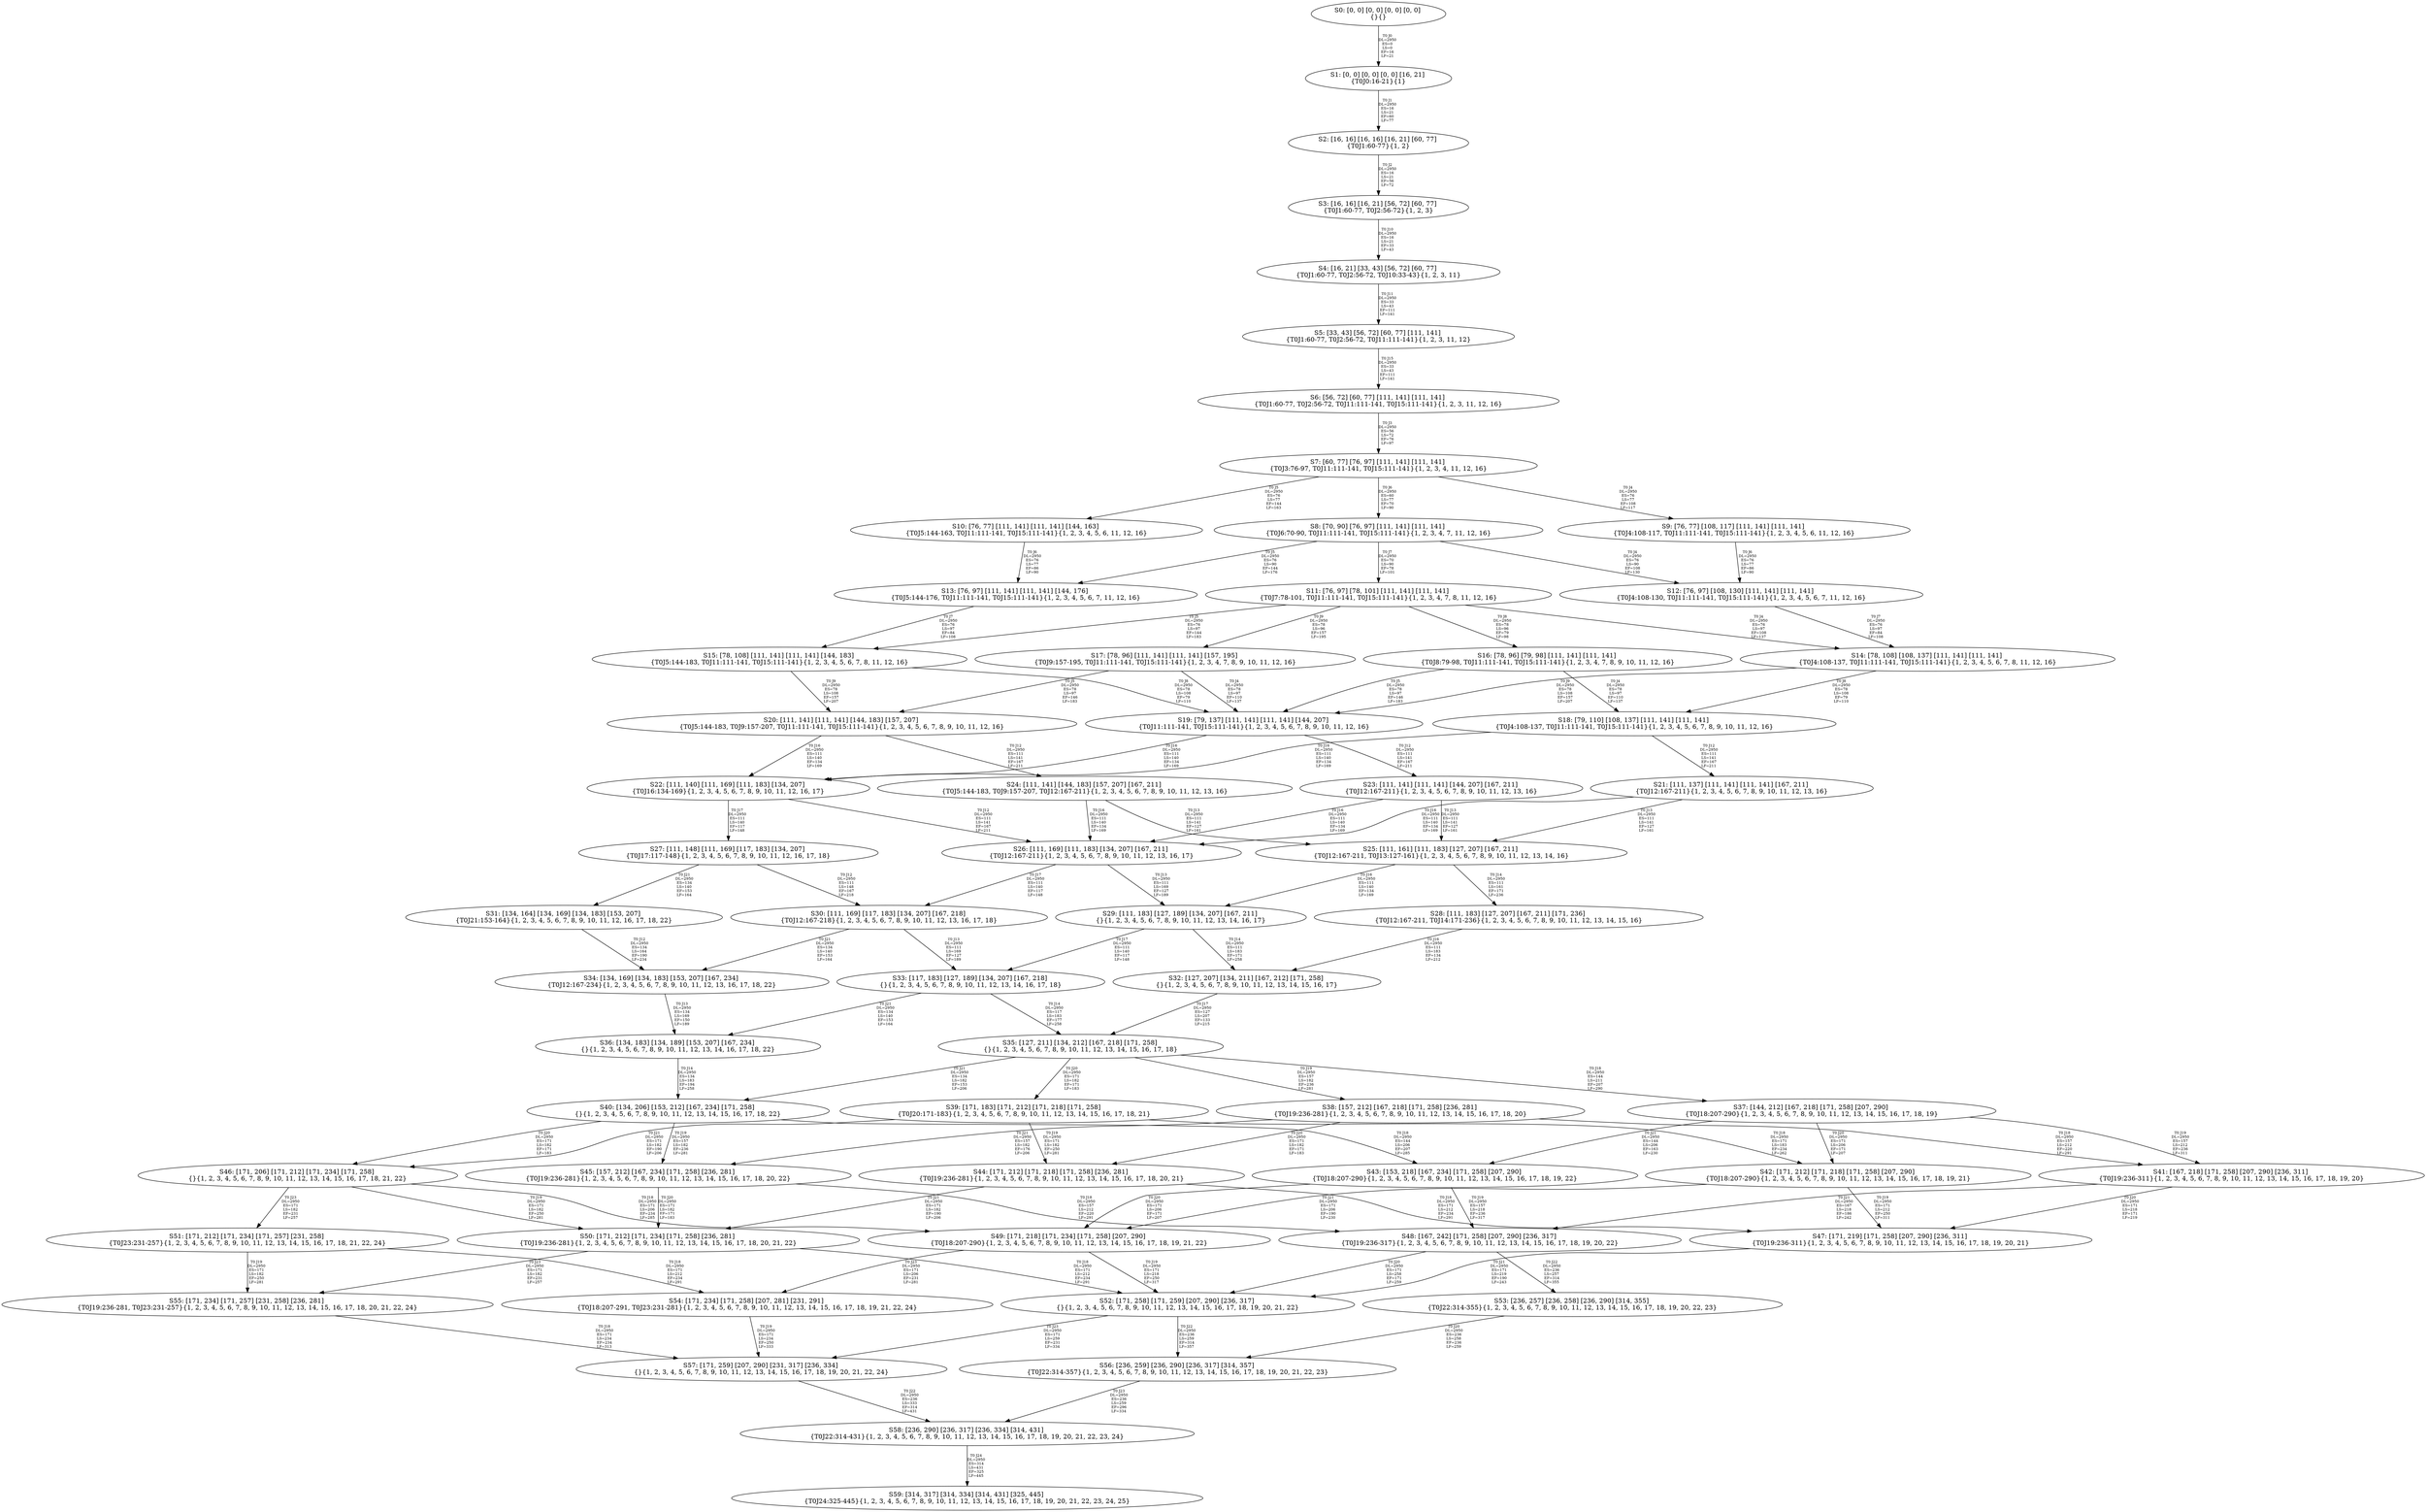 digraph {
	S0[label="S0: [0, 0] [0, 0] [0, 0] [0, 0] \n{}{}"];
	S1[label="S1: [0, 0] [0, 0] [0, 0] [16, 21] \n{T0J0:16-21}{1}"];
	S2[label="S2: [16, 16] [16, 16] [16, 21] [60, 77] \n{T0J1:60-77}{1, 2}"];
	S3[label="S3: [16, 16] [16, 21] [56, 72] [60, 77] \n{T0J1:60-77, T0J2:56-72}{1, 2, 3}"];
	S4[label="S4: [16, 21] [33, 43] [56, 72] [60, 77] \n{T0J1:60-77, T0J2:56-72, T0J10:33-43}{1, 2, 3, 11}"];
	S5[label="S5: [33, 43] [56, 72] [60, 77] [111, 141] \n{T0J1:60-77, T0J2:56-72, T0J11:111-141}{1, 2, 3, 11, 12}"];
	S6[label="S6: [56, 72] [60, 77] [111, 141] [111, 141] \n{T0J1:60-77, T0J2:56-72, T0J11:111-141, T0J15:111-141}{1, 2, 3, 11, 12, 16}"];
	S7[label="S7: [60, 77] [76, 97] [111, 141] [111, 141] \n{T0J3:76-97, T0J11:111-141, T0J15:111-141}{1, 2, 3, 4, 11, 12, 16}"];
	S8[label="S8: [70, 90] [76, 97] [111, 141] [111, 141] \n{T0J6:70-90, T0J11:111-141, T0J15:111-141}{1, 2, 3, 4, 7, 11, 12, 16}"];
	S9[label="S9: [76, 77] [108, 117] [111, 141] [111, 141] \n{T0J4:108-117, T0J11:111-141, T0J15:111-141}{1, 2, 3, 4, 5, 6, 11, 12, 16}"];
	S10[label="S10: [76, 77] [111, 141] [111, 141] [144, 163] \n{T0J5:144-163, T0J11:111-141, T0J15:111-141}{1, 2, 3, 4, 5, 6, 11, 12, 16}"];
	S11[label="S11: [76, 97] [78, 101] [111, 141] [111, 141] \n{T0J7:78-101, T0J11:111-141, T0J15:111-141}{1, 2, 3, 4, 7, 8, 11, 12, 16}"];
	S12[label="S12: [76, 97] [108, 130] [111, 141] [111, 141] \n{T0J4:108-130, T0J11:111-141, T0J15:111-141}{1, 2, 3, 4, 5, 6, 7, 11, 12, 16}"];
	S13[label="S13: [76, 97] [111, 141] [111, 141] [144, 176] \n{T0J5:144-176, T0J11:111-141, T0J15:111-141}{1, 2, 3, 4, 5, 6, 7, 11, 12, 16}"];
	S14[label="S14: [78, 108] [108, 137] [111, 141] [111, 141] \n{T0J4:108-137, T0J11:111-141, T0J15:111-141}{1, 2, 3, 4, 5, 6, 7, 8, 11, 12, 16}"];
	S15[label="S15: [78, 108] [111, 141] [111, 141] [144, 183] \n{T0J5:144-183, T0J11:111-141, T0J15:111-141}{1, 2, 3, 4, 5, 6, 7, 8, 11, 12, 16}"];
	S16[label="S16: [78, 96] [79, 98] [111, 141] [111, 141] \n{T0J8:79-98, T0J11:111-141, T0J15:111-141}{1, 2, 3, 4, 7, 8, 9, 10, 11, 12, 16}"];
	S17[label="S17: [78, 96] [111, 141] [111, 141] [157, 195] \n{T0J9:157-195, T0J11:111-141, T0J15:111-141}{1, 2, 3, 4, 7, 8, 9, 10, 11, 12, 16}"];
	S18[label="S18: [79, 110] [108, 137] [111, 141] [111, 141] \n{T0J4:108-137, T0J11:111-141, T0J15:111-141}{1, 2, 3, 4, 5, 6, 7, 8, 9, 10, 11, 12, 16}"];
	S19[label="S19: [79, 137] [111, 141] [111, 141] [144, 207] \n{T0J11:111-141, T0J15:111-141}{1, 2, 3, 4, 5, 6, 7, 8, 9, 10, 11, 12, 16}"];
	S20[label="S20: [111, 141] [111, 141] [144, 183] [157, 207] \n{T0J5:144-183, T0J9:157-207, T0J11:111-141, T0J15:111-141}{1, 2, 3, 4, 5, 6, 7, 8, 9, 10, 11, 12, 16}"];
	S21[label="S21: [111, 137] [111, 141] [111, 141] [167, 211] \n{T0J12:167-211}{1, 2, 3, 4, 5, 6, 7, 8, 9, 10, 11, 12, 13, 16}"];
	S22[label="S22: [111, 140] [111, 169] [111, 183] [134, 207] \n{T0J16:134-169}{1, 2, 3, 4, 5, 6, 7, 8, 9, 10, 11, 12, 16, 17}"];
	S23[label="S23: [111, 141] [111, 141] [144, 207] [167, 211] \n{T0J12:167-211}{1, 2, 3, 4, 5, 6, 7, 8, 9, 10, 11, 12, 13, 16}"];
	S24[label="S24: [111, 141] [144, 183] [157, 207] [167, 211] \n{T0J5:144-183, T0J9:157-207, T0J12:167-211}{1, 2, 3, 4, 5, 6, 7, 8, 9, 10, 11, 12, 13, 16}"];
	S25[label="S25: [111, 161] [111, 183] [127, 207] [167, 211] \n{T0J12:167-211, T0J13:127-161}{1, 2, 3, 4, 5, 6, 7, 8, 9, 10, 11, 12, 13, 14, 16}"];
	S26[label="S26: [111, 169] [111, 183] [134, 207] [167, 211] \n{T0J12:167-211}{1, 2, 3, 4, 5, 6, 7, 8, 9, 10, 11, 12, 13, 16, 17}"];
	S27[label="S27: [111, 148] [111, 169] [117, 183] [134, 207] \n{T0J17:117-148}{1, 2, 3, 4, 5, 6, 7, 8, 9, 10, 11, 12, 16, 17, 18}"];
	S28[label="S28: [111, 183] [127, 207] [167, 211] [171, 236] \n{T0J12:167-211, T0J14:171-236}{1, 2, 3, 4, 5, 6, 7, 8, 9, 10, 11, 12, 13, 14, 15, 16}"];
	S29[label="S29: [111, 183] [127, 189] [134, 207] [167, 211] \n{}{1, 2, 3, 4, 5, 6, 7, 8, 9, 10, 11, 12, 13, 14, 16, 17}"];
	S30[label="S30: [111, 169] [117, 183] [134, 207] [167, 218] \n{T0J12:167-218}{1, 2, 3, 4, 5, 6, 7, 8, 9, 10, 11, 12, 13, 16, 17, 18}"];
	S31[label="S31: [134, 164] [134, 169] [134, 183] [153, 207] \n{T0J21:153-164}{1, 2, 3, 4, 5, 6, 7, 8, 9, 10, 11, 12, 16, 17, 18, 22}"];
	S32[label="S32: [127, 207] [134, 211] [167, 212] [171, 258] \n{}{1, 2, 3, 4, 5, 6, 7, 8, 9, 10, 11, 12, 13, 14, 15, 16, 17}"];
	S33[label="S33: [117, 183] [127, 189] [134, 207] [167, 218] \n{}{1, 2, 3, 4, 5, 6, 7, 8, 9, 10, 11, 12, 13, 14, 16, 17, 18}"];
	S34[label="S34: [134, 169] [134, 183] [153, 207] [167, 234] \n{T0J12:167-234}{1, 2, 3, 4, 5, 6, 7, 8, 9, 10, 11, 12, 13, 16, 17, 18, 22}"];
	S35[label="S35: [127, 211] [134, 212] [167, 218] [171, 258] \n{}{1, 2, 3, 4, 5, 6, 7, 8, 9, 10, 11, 12, 13, 14, 15, 16, 17, 18}"];
	S36[label="S36: [134, 183] [134, 189] [153, 207] [167, 234] \n{}{1, 2, 3, 4, 5, 6, 7, 8, 9, 10, 11, 12, 13, 14, 16, 17, 18, 22}"];
	S37[label="S37: [144, 212] [167, 218] [171, 258] [207, 290] \n{T0J18:207-290}{1, 2, 3, 4, 5, 6, 7, 8, 9, 10, 11, 12, 13, 14, 15, 16, 17, 18, 19}"];
	S38[label="S38: [157, 212] [167, 218] [171, 258] [236, 281] \n{T0J19:236-281}{1, 2, 3, 4, 5, 6, 7, 8, 9, 10, 11, 12, 13, 14, 15, 16, 17, 18, 20}"];
	S39[label="S39: [171, 183] [171, 212] [171, 218] [171, 258] \n{T0J20:171-183}{1, 2, 3, 4, 5, 6, 7, 8, 9, 10, 11, 12, 13, 14, 15, 16, 17, 18, 21}"];
	S40[label="S40: [134, 206] [153, 212] [167, 234] [171, 258] \n{}{1, 2, 3, 4, 5, 6, 7, 8, 9, 10, 11, 12, 13, 14, 15, 16, 17, 18, 22}"];
	S41[label="S41: [167, 218] [171, 258] [207, 290] [236, 311] \n{T0J19:236-311}{1, 2, 3, 4, 5, 6, 7, 8, 9, 10, 11, 12, 13, 14, 15, 16, 17, 18, 19, 20}"];
	S42[label="S42: [171, 212] [171, 218] [171, 258] [207, 290] \n{T0J18:207-290}{1, 2, 3, 4, 5, 6, 7, 8, 9, 10, 11, 12, 13, 14, 15, 16, 17, 18, 19, 21}"];
	S43[label="S43: [153, 218] [167, 234] [171, 258] [207, 290] \n{T0J18:207-290}{1, 2, 3, 4, 5, 6, 7, 8, 9, 10, 11, 12, 13, 14, 15, 16, 17, 18, 19, 22}"];
	S44[label="S44: [171, 212] [171, 218] [171, 258] [236, 281] \n{T0J19:236-281}{1, 2, 3, 4, 5, 6, 7, 8, 9, 10, 11, 12, 13, 14, 15, 16, 17, 18, 20, 21}"];
	S45[label="S45: [157, 212] [167, 234] [171, 258] [236, 281] \n{T0J19:236-281}{1, 2, 3, 4, 5, 6, 7, 8, 9, 10, 11, 12, 13, 14, 15, 16, 17, 18, 20, 22}"];
	S46[label="S46: [171, 206] [171, 212] [171, 234] [171, 258] \n{}{1, 2, 3, 4, 5, 6, 7, 8, 9, 10, 11, 12, 13, 14, 15, 16, 17, 18, 21, 22}"];
	S47[label="S47: [171, 219] [171, 258] [207, 290] [236, 311] \n{T0J19:236-311}{1, 2, 3, 4, 5, 6, 7, 8, 9, 10, 11, 12, 13, 14, 15, 16, 17, 18, 19, 20, 21}"];
	S48[label="S48: [167, 242] [171, 258] [207, 290] [236, 317] \n{T0J19:236-317}{1, 2, 3, 4, 5, 6, 7, 8, 9, 10, 11, 12, 13, 14, 15, 16, 17, 18, 19, 20, 22}"];
	S49[label="S49: [171, 218] [171, 234] [171, 258] [207, 290] \n{T0J18:207-290}{1, 2, 3, 4, 5, 6, 7, 8, 9, 10, 11, 12, 13, 14, 15, 16, 17, 18, 19, 21, 22}"];
	S50[label="S50: [171, 212] [171, 234] [171, 258] [236, 281] \n{T0J19:236-281}{1, 2, 3, 4, 5, 6, 7, 8, 9, 10, 11, 12, 13, 14, 15, 16, 17, 18, 20, 21, 22}"];
	S51[label="S51: [171, 212] [171, 234] [171, 257] [231, 258] \n{T0J23:231-257}{1, 2, 3, 4, 5, 6, 7, 8, 9, 10, 11, 12, 13, 14, 15, 16, 17, 18, 21, 22, 24}"];
	S52[label="S52: [171, 258] [171, 259] [207, 290] [236, 317] \n{}{1, 2, 3, 4, 5, 6, 7, 8, 9, 10, 11, 12, 13, 14, 15, 16, 17, 18, 19, 20, 21, 22}"];
	S53[label="S53: [236, 257] [236, 258] [236, 290] [314, 355] \n{T0J22:314-355}{1, 2, 3, 4, 5, 6, 7, 8, 9, 10, 11, 12, 13, 14, 15, 16, 17, 18, 19, 20, 22, 23}"];
	S54[label="S54: [171, 234] [171, 258] [207, 281] [231, 291] \n{T0J18:207-291, T0J23:231-281}{1, 2, 3, 4, 5, 6, 7, 8, 9, 10, 11, 12, 13, 14, 15, 16, 17, 18, 19, 21, 22, 24}"];
	S55[label="S55: [171, 234] [171, 257] [231, 258] [236, 281] \n{T0J19:236-281, T0J23:231-257}{1, 2, 3, 4, 5, 6, 7, 8, 9, 10, 11, 12, 13, 14, 15, 16, 17, 18, 20, 21, 22, 24}"];
	S56[label="S56: [236, 259] [236, 290] [236, 317] [314, 357] \n{T0J22:314-357}{1, 2, 3, 4, 5, 6, 7, 8, 9, 10, 11, 12, 13, 14, 15, 16, 17, 18, 19, 20, 21, 22, 23}"];
	S57[label="S57: [171, 259] [207, 290] [231, 317] [236, 334] \n{}{1, 2, 3, 4, 5, 6, 7, 8, 9, 10, 11, 12, 13, 14, 15, 16, 17, 18, 19, 20, 21, 22, 24}"];
	S58[label="S58: [236, 290] [236, 317] [236, 334] [314, 431] \n{T0J22:314-431}{1, 2, 3, 4, 5, 6, 7, 8, 9, 10, 11, 12, 13, 14, 15, 16, 17, 18, 19, 20, 21, 22, 23, 24}"];
	S59[label="S59: [314, 317] [314, 334] [314, 431] [325, 445] \n{T0J24:325-445}{1, 2, 3, 4, 5, 6, 7, 8, 9, 10, 11, 12, 13, 14, 15, 16, 17, 18, 19, 20, 21, 22, 23, 24, 25}"];
	S0 -> S1[label="T0 J0\nDL=2950\nES=0\nLS=0\nEF=16\nLF=21",fontsize=8];
	S1 -> S2[label="T0 J1\nDL=2950\nES=16\nLS=21\nEF=60\nLF=77",fontsize=8];
	S2 -> S3[label="T0 J2\nDL=2950\nES=16\nLS=21\nEF=56\nLF=72",fontsize=8];
	S3 -> S4[label="T0 J10\nDL=2950\nES=16\nLS=21\nEF=33\nLF=43",fontsize=8];
	S4 -> S5[label="T0 J11\nDL=2950\nES=33\nLS=43\nEF=111\nLF=141",fontsize=8];
	S5 -> S6[label="T0 J15\nDL=2950\nES=33\nLS=43\nEF=111\nLF=141",fontsize=8];
	S6 -> S7[label="T0 J3\nDL=2950\nES=56\nLS=72\nEF=76\nLF=97",fontsize=8];
	S7 -> S9[label="T0 J4\nDL=2950\nES=76\nLS=77\nEF=108\nLF=117",fontsize=8];
	S7 -> S10[label="T0 J5\nDL=2950\nES=76\nLS=77\nEF=144\nLF=163",fontsize=8];
	S7 -> S8[label="T0 J6\nDL=2950\nES=60\nLS=77\nEF=70\nLF=90",fontsize=8];
	S8 -> S12[label="T0 J4\nDL=2950\nES=76\nLS=90\nEF=108\nLF=130",fontsize=8];
	S8 -> S13[label="T0 J5\nDL=2950\nES=76\nLS=90\nEF=144\nLF=176",fontsize=8];
	S8 -> S11[label="T0 J7\nDL=2950\nES=70\nLS=90\nEF=78\nLF=101",fontsize=8];
	S9 -> S12[label="T0 J6\nDL=2950\nES=76\nLS=77\nEF=86\nLF=90",fontsize=8];
	S10 -> S13[label="T0 J6\nDL=2950\nES=76\nLS=77\nEF=86\nLF=90",fontsize=8];
	S11 -> S14[label="T0 J4\nDL=2950\nES=76\nLS=97\nEF=108\nLF=137",fontsize=8];
	S11 -> S15[label="T0 J5\nDL=2950\nES=76\nLS=97\nEF=144\nLF=183",fontsize=8];
	S11 -> S16[label="T0 J8\nDL=2950\nES=78\nLS=96\nEF=79\nLF=98",fontsize=8];
	S11 -> S17[label="T0 J9\nDL=2950\nES=78\nLS=96\nEF=157\nLF=195",fontsize=8];
	S12 -> S14[label="T0 J7\nDL=2950\nES=76\nLS=97\nEF=84\nLF=108",fontsize=8];
	S13 -> S15[label="T0 J7\nDL=2950\nES=76\nLS=97\nEF=84\nLF=108",fontsize=8];
	S14 -> S18[label="T0 J8\nDL=2950\nES=78\nLS=108\nEF=79\nLF=110",fontsize=8];
	S14 -> S19[label="T0 J9\nDL=2950\nES=78\nLS=108\nEF=157\nLF=207",fontsize=8];
	S15 -> S19[label="T0 J8\nDL=2950\nES=78\nLS=108\nEF=79\nLF=110",fontsize=8];
	S15 -> S20[label="T0 J9\nDL=2950\nES=78\nLS=108\nEF=157\nLF=207",fontsize=8];
	S16 -> S18[label="T0 J4\nDL=2950\nES=78\nLS=97\nEF=110\nLF=137",fontsize=8];
	S16 -> S19[label="T0 J5\nDL=2950\nES=78\nLS=97\nEF=146\nLF=183",fontsize=8];
	S17 -> S19[label="T0 J4\nDL=2950\nES=78\nLS=97\nEF=110\nLF=137",fontsize=8];
	S17 -> S20[label="T0 J5\nDL=2950\nES=78\nLS=97\nEF=146\nLF=183",fontsize=8];
	S18 -> S21[label="T0 J12\nDL=2950\nES=111\nLS=141\nEF=167\nLF=211",fontsize=8];
	S18 -> S22[label="T0 J16\nDL=2950\nES=111\nLS=140\nEF=134\nLF=169",fontsize=8];
	S19 -> S23[label="T0 J12\nDL=2950\nES=111\nLS=141\nEF=167\nLF=211",fontsize=8];
	S19 -> S22[label="T0 J16\nDL=2950\nES=111\nLS=140\nEF=134\nLF=169",fontsize=8];
	S20 -> S24[label="T0 J12\nDL=2950\nES=111\nLS=141\nEF=167\nLF=211",fontsize=8];
	S20 -> S22[label="T0 J16\nDL=2950\nES=111\nLS=140\nEF=134\nLF=169",fontsize=8];
	S21 -> S25[label="T0 J13\nDL=2950\nES=111\nLS=141\nEF=127\nLF=161",fontsize=8];
	S21 -> S26[label="T0 J16\nDL=2950\nES=111\nLS=140\nEF=134\nLF=169",fontsize=8];
	S22 -> S26[label="T0 J12\nDL=2950\nES=111\nLS=141\nEF=167\nLF=211",fontsize=8];
	S22 -> S27[label="T0 J17\nDL=2950\nES=111\nLS=140\nEF=117\nLF=148",fontsize=8];
	S23 -> S25[label="T0 J13\nDL=2950\nES=111\nLS=141\nEF=127\nLF=161",fontsize=8];
	S23 -> S26[label="T0 J16\nDL=2950\nES=111\nLS=140\nEF=134\nLF=169",fontsize=8];
	S24 -> S25[label="T0 J13\nDL=2950\nES=111\nLS=141\nEF=127\nLF=161",fontsize=8];
	S24 -> S26[label="T0 J16\nDL=2950\nES=111\nLS=140\nEF=134\nLF=169",fontsize=8];
	S25 -> S28[label="T0 J14\nDL=2950\nES=111\nLS=161\nEF=171\nLF=236",fontsize=8];
	S25 -> S29[label="T0 J16\nDL=2950\nES=111\nLS=140\nEF=134\nLF=169",fontsize=8];
	S26 -> S29[label="T0 J13\nDL=2950\nES=111\nLS=169\nEF=127\nLF=189",fontsize=8];
	S26 -> S30[label="T0 J17\nDL=2950\nES=111\nLS=140\nEF=117\nLF=148",fontsize=8];
	S27 -> S30[label="T0 J12\nDL=2950\nES=111\nLS=148\nEF=167\nLF=218",fontsize=8];
	S27 -> S31[label="T0 J21\nDL=2950\nES=134\nLS=140\nEF=153\nLF=164",fontsize=8];
	S28 -> S32[label="T0 J16\nDL=2950\nES=111\nLS=183\nEF=134\nLF=212",fontsize=8];
	S29 -> S32[label="T0 J14\nDL=2950\nES=111\nLS=183\nEF=171\nLF=258",fontsize=8];
	S29 -> S33[label="T0 J17\nDL=2950\nES=111\nLS=140\nEF=117\nLF=148",fontsize=8];
	S30 -> S33[label="T0 J13\nDL=2950\nES=111\nLS=169\nEF=127\nLF=189",fontsize=8];
	S30 -> S34[label="T0 J21\nDL=2950\nES=134\nLS=140\nEF=153\nLF=164",fontsize=8];
	S31 -> S34[label="T0 J12\nDL=2950\nES=134\nLS=164\nEF=190\nLF=234",fontsize=8];
	S32 -> S35[label="T0 J17\nDL=2950\nES=127\nLS=207\nEF=133\nLF=215",fontsize=8];
	S33 -> S35[label="T0 J14\nDL=2950\nES=117\nLS=183\nEF=177\nLF=258",fontsize=8];
	S33 -> S36[label="T0 J21\nDL=2950\nES=134\nLS=140\nEF=153\nLF=164",fontsize=8];
	S34 -> S36[label="T0 J13\nDL=2950\nES=134\nLS=169\nEF=150\nLF=189",fontsize=8];
	S35 -> S37[label="T0 J18\nDL=2950\nES=144\nLS=211\nEF=207\nLF=290",fontsize=8];
	S35 -> S38[label="T0 J19\nDL=2950\nES=157\nLS=182\nEF=236\nLF=281",fontsize=8];
	S35 -> S39[label="T0 J20\nDL=2950\nES=171\nLS=182\nEF=171\nLF=183",fontsize=8];
	S35 -> S40[label="T0 J21\nDL=2950\nES=134\nLS=182\nEF=153\nLF=206",fontsize=8];
	S36 -> S40[label="T0 J14\nDL=2950\nES=134\nLS=183\nEF=194\nLF=258",fontsize=8];
	S37 -> S41[label="T0 J19\nDL=2950\nES=157\nLS=212\nEF=236\nLF=311",fontsize=8];
	S37 -> S42[label="T0 J20\nDL=2950\nES=171\nLS=206\nEF=171\nLF=207",fontsize=8];
	S37 -> S43[label="T0 J21\nDL=2950\nES=144\nLS=206\nEF=163\nLF=230",fontsize=8];
	S38 -> S41[label="T0 J18\nDL=2950\nES=157\nLS=212\nEF=220\nLF=291",fontsize=8];
	S38 -> S44[label="T0 J20\nDL=2950\nES=171\nLS=182\nEF=171\nLF=183",fontsize=8];
	S38 -> S45[label="T0 J21\nDL=2950\nES=157\nLS=182\nEF=176\nLF=206",fontsize=8];
	S39 -> S42[label="T0 J18\nDL=2950\nES=171\nLS=183\nEF=234\nLF=262",fontsize=8];
	S39 -> S44[label="T0 J19\nDL=2950\nES=171\nLS=182\nEF=250\nLF=281",fontsize=8];
	S39 -> S46[label="T0 J21\nDL=2950\nES=171\nLS=182\nEF=190\nLF=206",fontsize=8];
	S40 -> S43[label="T0 J18\nDL=2950\nES=144\nLS=206\nEF=207\nLF=285",fontsize=8];
	S40 -> S45[label="T0 J19\nDL=2950\nES=157\nLS=182\nEF=236\nLF=281",fontsize=8];
	S40 -> S46[label="T0 J20\nDL=2950\nES=171\nLS=182\nEF=171\nLF=183",fontsize=8];
	S41 -> S47[label="T0 J20\nDL=2950\nES=171\nLS=218\nEF=171\nLF=219",fontsize=8];
	S41 -> S48[label="T0 J21\nDL=2950\nES=167\nLS=218\nEF=186\nLF=242",fontsize=8];
	S42 -> S47[label="T0 J19\nDL=2950\nES=171\nLS=212\nEF=250\nLF=311",fontsize=8];
	S42 -> S49[label="T0 J21\nDL=2950\nES=171\nLS=206\nEF=190\nLF=230",fontsize=8];
	S43 -> S48[label="T0 J19\nDL=2950\nES=157\nLS=218\nEF=236\nLF=317",fontsize=8];
	S43 -> S49[label="T0 J20\nDL=2950\nES=171\nLS=206\nEF=171\nLF=207",fontsize=8];
	S44 -> S47[label="T0 J18\nDL=2950\nES=171\nLS=212\nEF=234\nLF=291",fontsize=8];
	S44 -> S50[label="T0 J21\nDL=2950\nES=171\nLS=182\nEF=190\nLF=206",fontsize=8];
	S45 -> S48[label="T0 J18\nDL=2950\nES=157\nLS=212\nEF=220\nLF=291",fontsize=8];
	S45 -> S50[label="T0 J20\nDL=2950\nES=171\nLS=182\nEF=171\nLF=183",fontsize=8];
	S46 -> S49[label="T0 J18\nDL=2950\nES=171\nLS=206\nEF=234\nLF=285",fontsize=8];
	S46 -> S50[label="T0 J19\nDL=2950\nES=171\nLS=182\nEF=250\nLF=281",fontsize=8];
	S46 -> S51[label="T0 J23\nDL=2950\nES=171\nLS=182\nEF=231\nLF=257",fontsize=8];
	S47 -> S52[label="T0 J21\nDL=2950\nES=171\nLS=219\nEF=190\nLF=243",fontsize=8];
	S48 -> S52[label="T0 J20\nDL=2950\nES=171\nLS=258\nEF=171\nLF=259",fontsize=8];
	S48 -> S53[label="T0 J22\nDL=2950\nES=236\nLS=257\nEF=314\nLF=355",fontsize=8];
	S49 -> S52[label="T0 J19\nDL=2950\nES=171\nLS=218\nEF=250\nLF=317",fontsize=8];
	S49 -> S54[label="T0 J23\nDL=2950\nES=171\nLS=206\nEF=231\nLF=281",fontsize=8];
	S50 -> S52[label="T0 J18\nDL=2950\nES=171\nLS=212\nEF=234\nLF=291",fontsize=8];
	S50 -> S55[label="T0 J23\nDL=2950\nES=171\nLS=182\nEF=231\nLF=257",fontsize=8];
	S51 -> S54[label="T0 J18\nDL=2950\nES=171\nLS=212\nEF=234\nLF=291",fontsize=8];
	S51 -> S55[label="T0 J19\nDL=2950\nES=171\nLS=182\nEF=250\nLF=281",fontsize=8];
	S52 -> S56[label="T0 J22\nDL=2950\nES=236\nLS=259\nEF=314\nLF=357",fontsize=8];
	S52 -> S57[label="T0 J23\nDL=2950\nES=171\nLS=259\nEF=231\nLF=334",fontsize=8];
	S53 -> S56[label="T0 J20\nDL=2950\nES=236\nLS=258\nEF=236\nLF=259",fontsize=8];
	S54 -> S57[label="T0 J19\nDL=2950\nES=171\nLS=234\nEF=250\nLF=333",fontsize=8];
	S55 -> S57[label="T0 J18\nDL=2950\nES=171\nLS=234\nEF=234\nLF=313",fontsize=8];
	S56 -> S58[label="T0 J23\nDL=2950\nES=236\nLS=259\nEF=296\nLF=334",fontsize=8];
	S57 -> S58[label="T0 J22\nDL=2950\nES=236\nLS=333\nEF=314\nLF=431",fontsize=8];
	S58 -> S59[label="T0 J24\nDL=2950\nES=314\nLS=431\nEF=325\nLF=445",fontsize=8];
}
